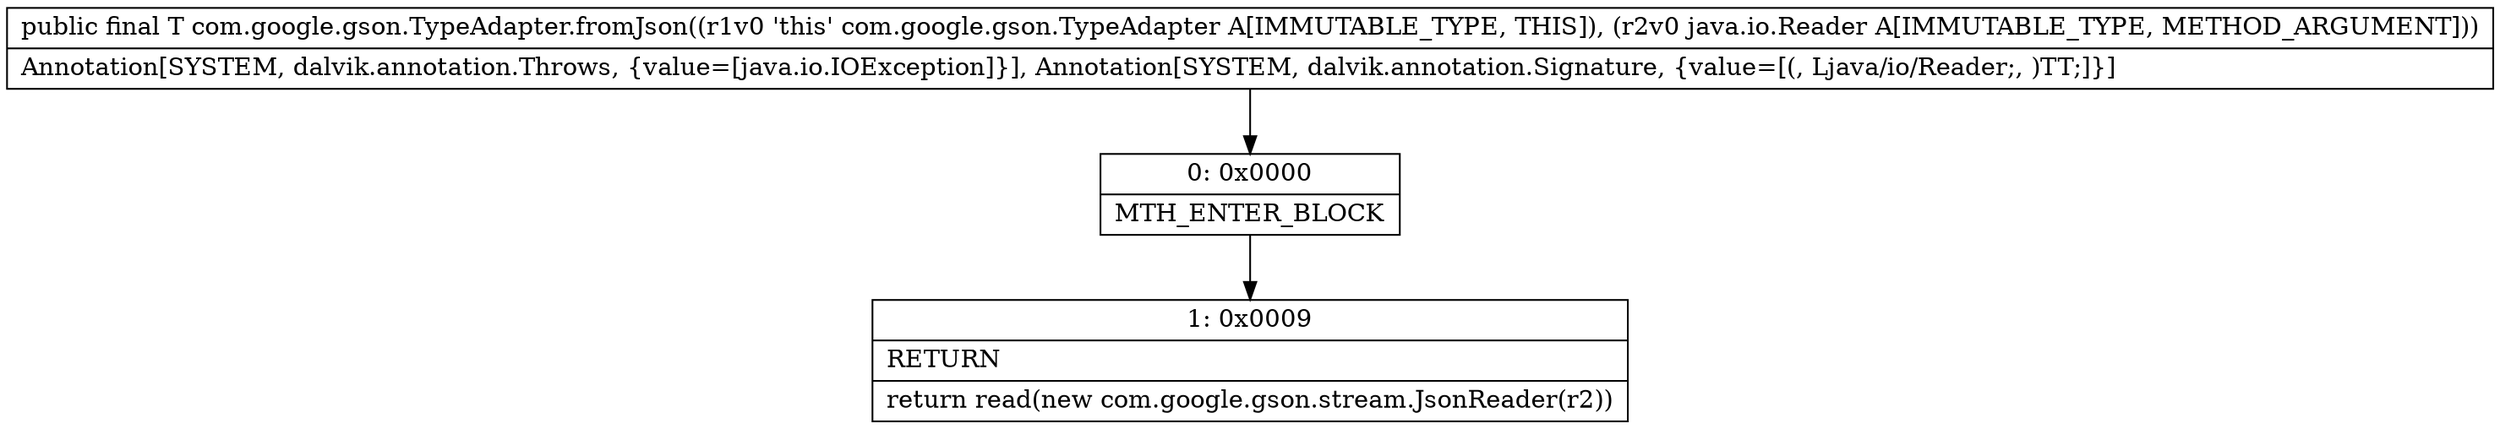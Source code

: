 digraph "CFG forcom.google.gson.TypeAdapter.fromJson(Ljava\/io\/Reader;)Ljava\/lang\/Object;" {
Node_0 [shape=record,label="{0\:\ 0x0000|MTH_ENTER_BLOCK\l}"];
Node_1 [shape=record,label="{1\:\ 0x0009|RETURN\l|return read(new com.google.gson.stream.JsonReader(r2))\l}"];
MethodNode[shape=record,label="{public final T com.google.gson.TypeAdapter.fromJson((r1v0 'this' com.google.gson.TypeAdapter A[IMMUTABLE_TYPE, THIS]), (r2v0 java.io.Reader A[IMMUTABLE_TYPE, METHOD_ARGUMENT]))  | Annotation[SYSTEM, dalvik.annotation.Throws, \{value=[java.io.IOException]\}], Annotation[SYSTEM, dalvik.annotation.Signature, \{value=[(, Ljava\/io\/Reader;, )TT;]\}]\l}"];
MethodNode -> Node_0;
Node_0 -> Node_1;
}

